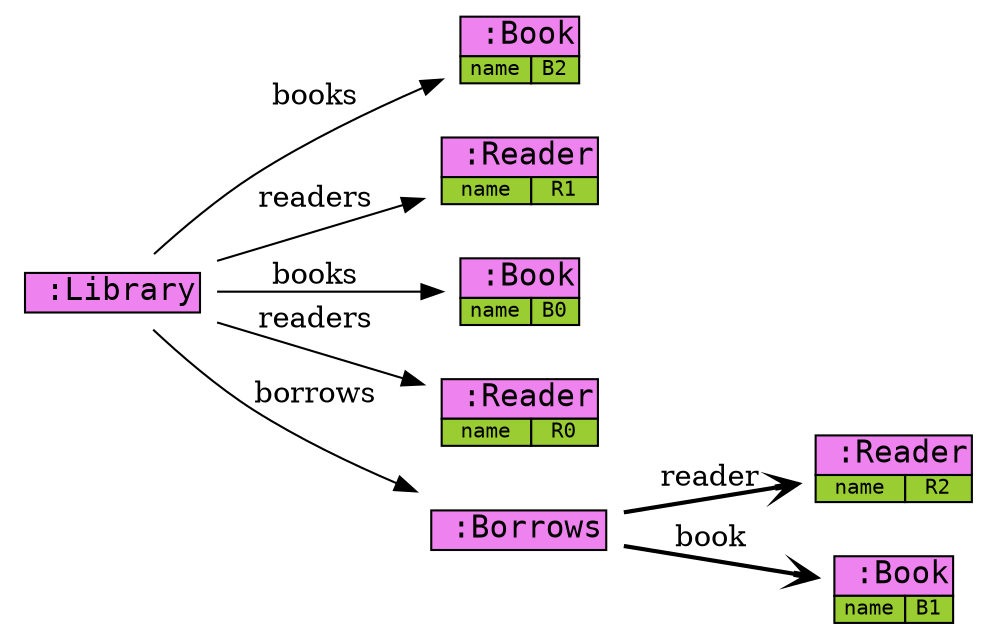 digraph {
  rankdir="LR"
0[label=<<table BORDER="0" CELLBORDER="1" CELLSPACING="0" CELLPADDING="0"><tr><td bgcolor="violet" colspan="2"><font face="INCONSOLATA" point-size="15"> :Book</font></td></tr><tr> <td bgcolor="yellowgreen"><font point-size="10" face="INCONSOLATA">name</font></td><td bgcolor="yellowgreen"><font point-size="10" face="INCONSOLATA">B2</font></td></tr></table>>,shape=none];
1[label=<<table BORDER="0" CELLBORDER="1" CELLSPACING="0" CELLPADDING="0"><tr><td bgcolor="violet" colspan="2"><font face="INCONSOLATA" point-size="15"> :Reader</font></td></tr><tr> <td bgcolor="yellowgreen"><font point-size="10" face="INCONSOLATA">name</font></td><td bgcolor="yellowgreen"><font point-size="10" face="INCONSOLATA">R2</font></td></tr></table>>,shape=none];
2[label=<<table BORDER="0" CELLBORDER="1" CELLSPACING="0" CELLPADDING="0"><tr><td bgcolor="violet" colspan="2"><font face="INCONSOLATA" point-size="15"> :Book</font></td></tr><tr> <td bgcolor="yellowgreen"><font point-size="10" face="INCONSOLATA">name</font></td><td bgcolor="yellowgreen"><font point-size="10" face="INCONSOLATA">B1</font></td></tr></table>>,shape=none];
3[label=<<table BORDER="0" CELLBORDER="1" CELLSPACING="0" CELLPADDING="0"><tr><td bgcolor="violet" colspan="2"><font face="INCONSOLATA" point-size="15"> :Reader</font></td></tr><tr> <td bgcolor="yellowgreen"><font point-size="10" face="INCONSOLATA">name</font></td><td bgcolor="yellowgreen"><font point-size="10" face="INCONSOLATA">R1</font></td></tr></table>>,shape=none];
4[label=<<table BORDER="0" CELLBORDER="1" CELLSPACING="0" CELLPADDING="0"><tr><td bgcolor="violet" colspan="2"><font face="INCONSOLATA" point-size="15"> :Book</font></td></tr><tr> <td bgcolor="yellowgreen"><font point-size="10" face="INCONSOLATA">name</font></td><td bgcolor="yellowgreen"><font point-size="10" face="INCONSOLATA">B0</font></td></tr></table>>,shape=none];
5[label=<<table BORDER="0" CELLBORDER="1" CELLSPACING="0" CELLPADDING="0"><tr><td bgcolor="violet" colspan="2"><font face="INCONSOLATA" point-size="15"> :Reader</font></td></tr><tr> <td bgcolor="yellowgreen"><font point-size="10" face="INCONSOLATA">name</font></td><td bgcolor="yellowgreen"><font point-size="10" face="INCONSOLATA">R0</font></td></tr></table>>,shape=none];
7[label=<<table BORDER="0" CELLBORDER="1" CELLSPACING="0" CELLPADDING="0"><tr><td bgcolor="violet" colspan="2"><font face="INCONSOLATA" point-size="15"> :Borrows</font></td></tr></table>>,shape=none];
6[label=<<table BORDER="0" CELLBORDER="1" CELLSPACING="0" CELLPADDING="0"><tr><td bgcolor="violet" colspan="2"><font face="INCONSOLATA" point-size="15"> :Library</font></td></tr></table>>,shape=none];
6 -> 0[label=<books>];
6 -> 4[label=<books>];
6 -> 3[label=<readers>];
6 -> 5[label=<readers>];
7 -> 2[penwidth="2" arrowhead=vee label=book];
7 -> 1[penwidth="2" arrowhead=vee label=reader];
6 -> 7[label=<borrows>];
}
